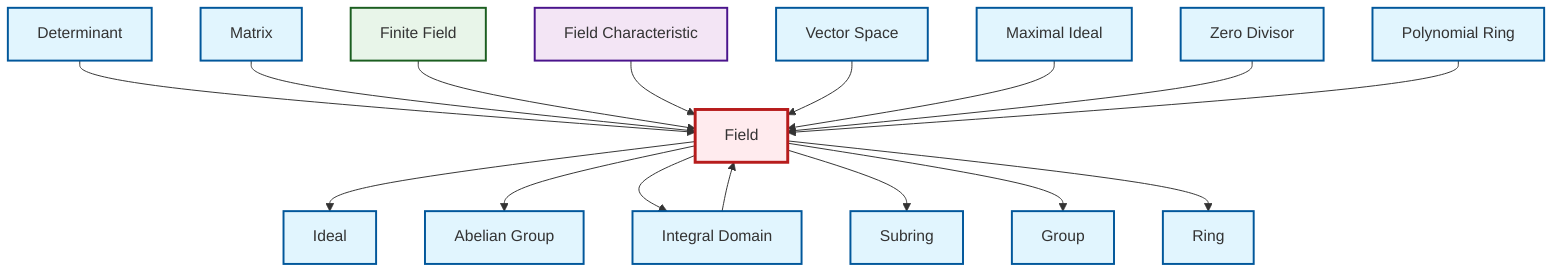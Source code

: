graph TD
    classDef definition fill:#e1f5fe,stroke:#01579b,stroke-width:2px
    classDef theorem fill:#f3e5f5,stroke:#4a148c,stroke-width:2px
    classDef axiom fill:#fff3e0,stroke:#e65100,stroke-width:2px
    classDef example fill:#e8f5e9,stroke:#1b5e20,stroke-width:2px
    classDef current fill:#ffebee,stroke:#b71c1c,stroke-width:3px
    def-field["Field"]:::definition
    def-ideal["Ideal"]:::definition
    def-polynomial-ring["Polynomial Ring"]:::definition
    def-maximal-ideal["Maximal Ideal"]:::definition
    def-subring["Subring"]:::definition
    def-abelian-group["Abelian Group"]:::definition
    def-integral-domain["Integral Domain"]:::definition
    def-zero-divisor["Zero Divisor"]:::definition
    def-matrix["Matrix"]:::definition
    def-group["Group"]:::definition
    def-vector-space["Vector Space"]:::definition
    def-ring["Ring"]:::definition
    thm-field-characteristic["Field Characteristic"]:::theorem
    def-determinant["Determinant"]:::definition
    ex-finite-field["Finite Field"]:::example
    def-field --> def-ideal
    def-determinant --> def-field
    def-field --> def-abelian-group
    def-matrix --> def-field
    def-integral-domain --> def-field
    ex-finite-field --> def-field
    thm-field-characteristic --> def-field
    def-vector-space --> def-field
    def-maximal-ideal --> def-field
    def-field --> def-integral-domain
    def-field --> def-subring
    def-field --> def-group
    def-zero-divisor --> def-field
    def-field --> def-ring
    def-polynomial-ring --> def-field
    class def-field current